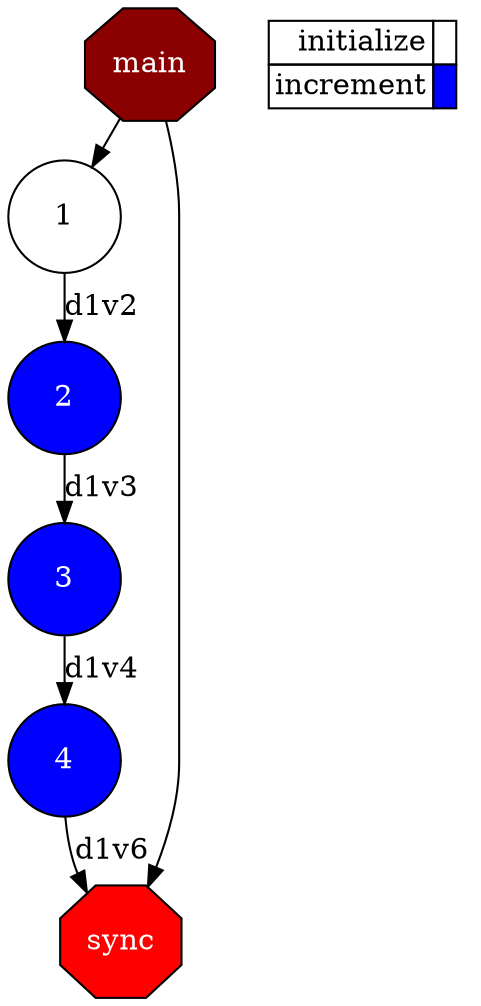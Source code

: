 digraph {
  newrank=true;
  rankdir=TB;
  labeljust="l";
  compound= true;
  subgraph dependence_graph {
    ranksep=0.20;
    node[height=0.75];

Synchro0[label="main", shape=octagon, style=filled fillcolor="#8B0000" fontcolor="#FFFFFF"];
1[shape=circle, style=filled fillcolor="#ffffff" fontcolor="#000000"];
Synchro0 -> 1;
2[shape=circle, style=filled fillcolor="#0000ff" fontcolor="#ffffff"];
1 -> 2 [label="d1v2"];
3[shape=circle, style=filled fillcolor="#0000ff" fontcolor="#ffffff"];
2 -> 3 [label="d1v3"];
4[shape=circle, style=filled fillcolor="#0000ff" fontcolor="#ffffff"];
3 -> 4 [label="d1v4"];
Synchro1[label="sync", shape=octagon, style=filled fillcolor="#ff0000" fontcolor="#FFFFFF"];
Synchro0 -> Synchro1;
4 -> Synchro1 [label="d1v6"];  }
  subgraph legend {
    rank=sink;
    node [shape=plaintext, height=0.75];
    ranksep=0.20;
    label = "Legend";
    key [label=<
      <table border="0" cellpadding="2" cellspacing="0" cellborder="1">
<tr>
<td align="right">initialize</td>
<td bgcolor="#ffffff">&nbsp;</td>
</tr>
<tr>
<td align="right">increment</td>
<td bgcolor="#0000ff">&nbsp;</td>
</tr>
      </table>
    >]
  }
}

